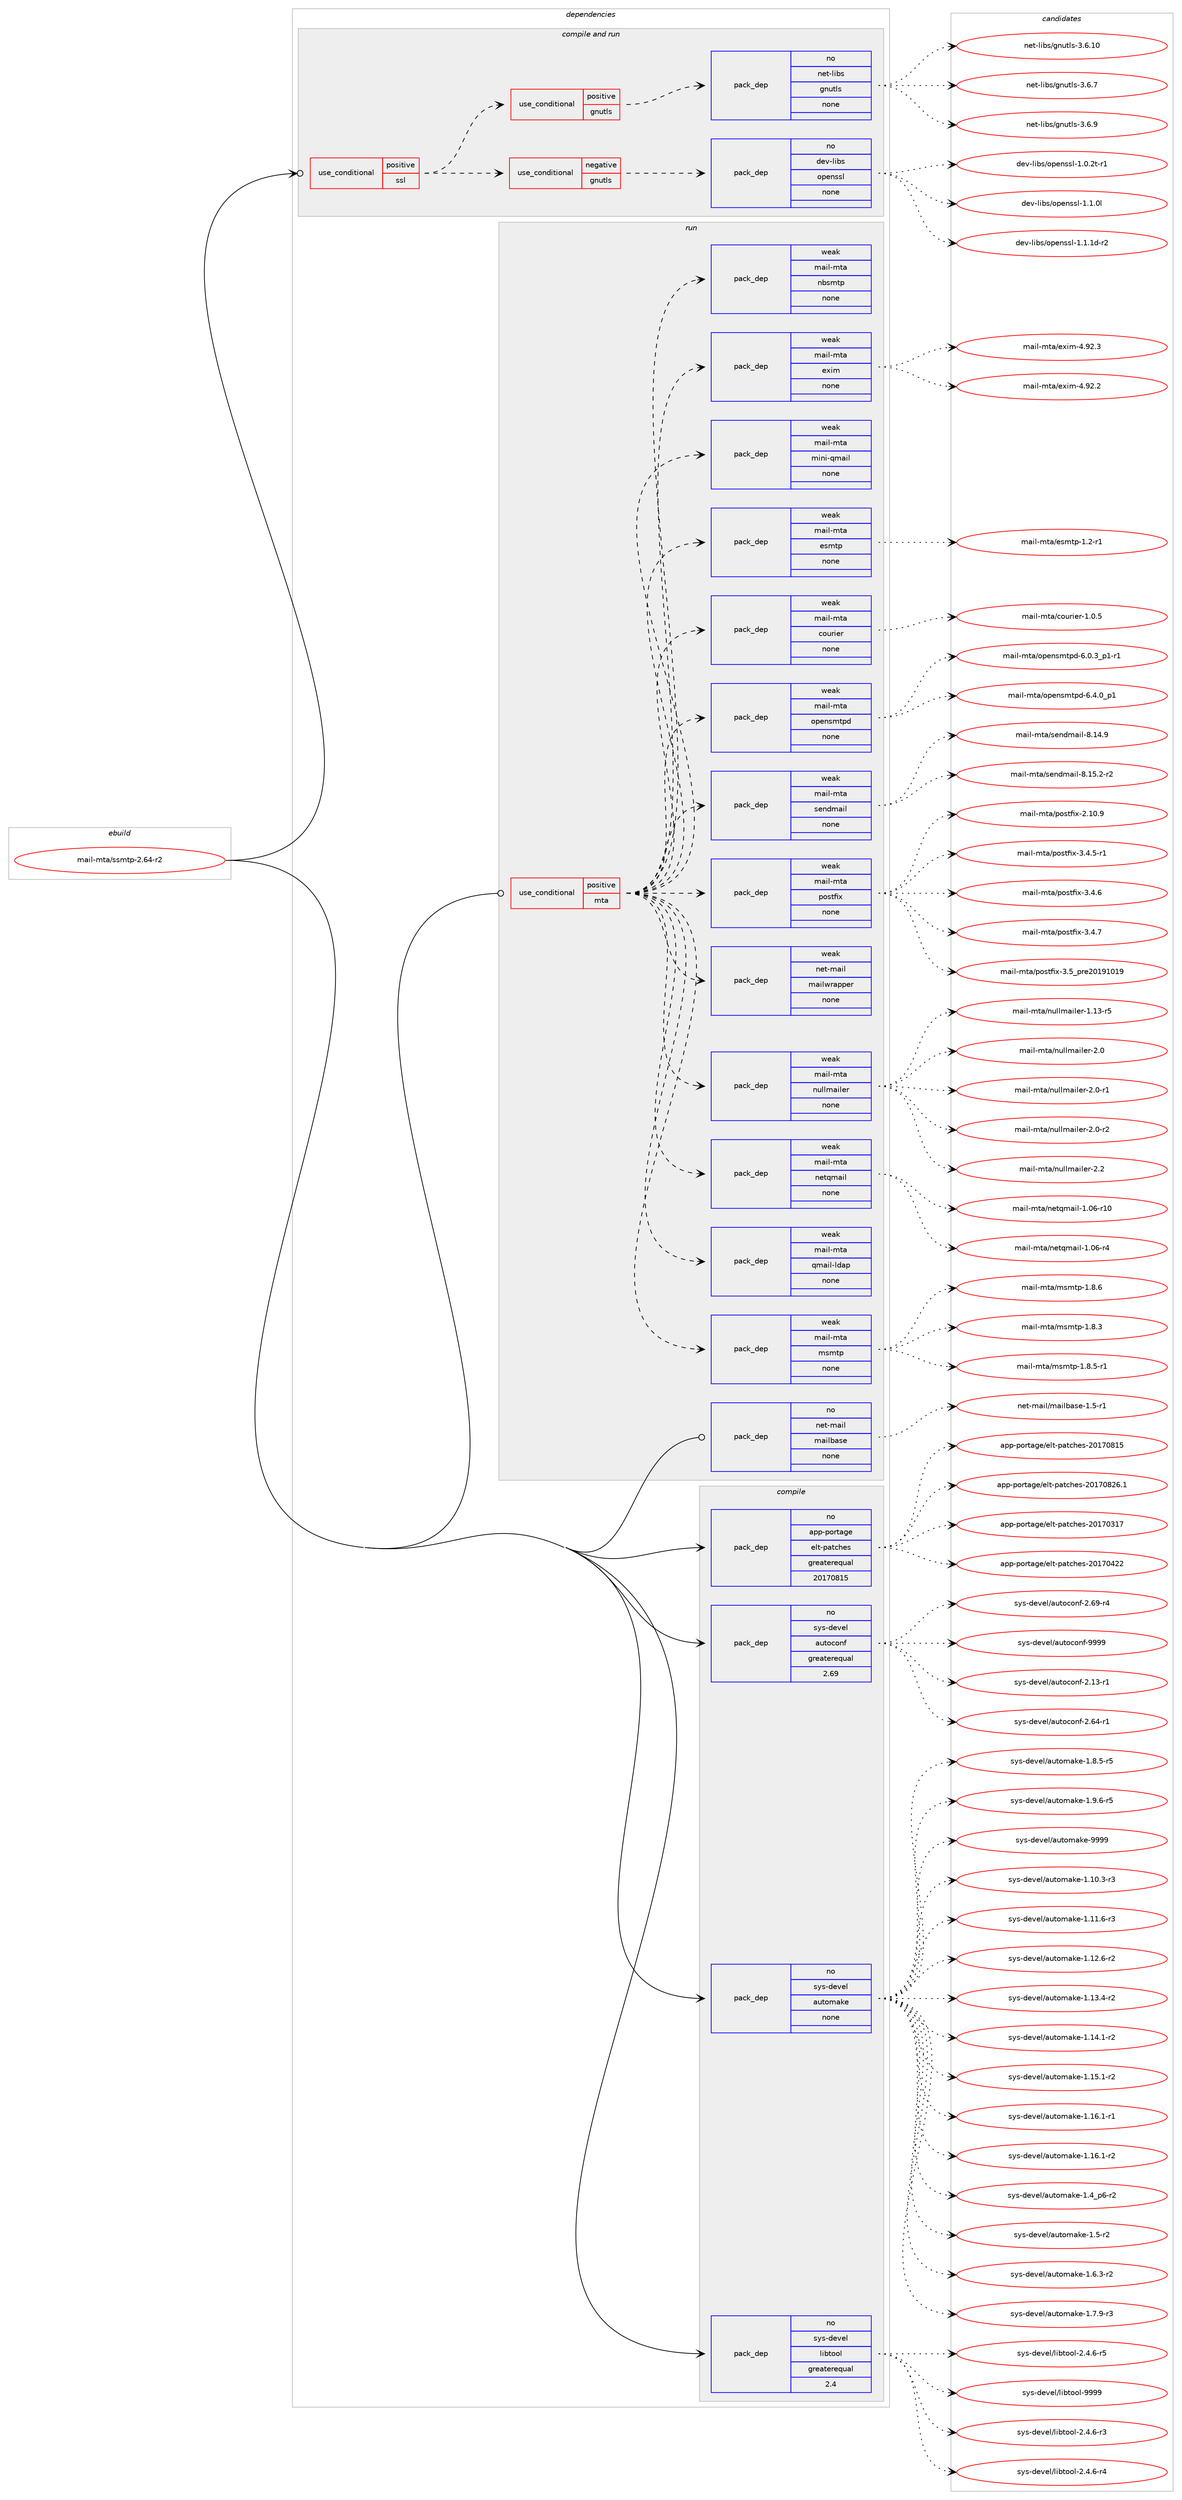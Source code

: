 digraph prolog {

# *************
# Graph options
# *************

newrank=true;
concentrate=true;
compound=true;
graph [rankdir=LR,fontname=Helvetica,fontsize=10,ranksep=1.5];#, ranksep=2.5, nodesep=0.2];
edge  [arrowhead=vee];
node  [fontname=Helvetica,fontsize=10];

# **********
# The ebuild
# **********

subgraph cluster_leftcol {
color=gray;
rank=same;
label=<<i>ebuild</i>>;
id [label="mail-mta/ssmtp-2.64-r2", color=red, width=4, href="../mail-mta/ssmtp-2.64-r2.svg"];
}

# ****************
# The dependencies
# ****************

subgraph cluster_midcol {
color=gray;
label=<<i>dependencies</i>>;
subgraph cluster_compile {
fillcolor="#eeeeee";
style=filled;
label=<<i>compile</i>>;
subgraph pack572237 {
dependency774423 [label=<<TABLE BORDER="0" CELLBORDER="1" CELLSPACING="0" CELLPADDING="4" WIDTH="220"><TR><TD ROWSPAN="6" CELLPADDING="30">pack_dep</TD></TR><TR><TD WIDTH="110">no</TD></TR><TR><TD>app-portage</TD></TR><TR><TD>elt-patches</TD></TR><TR><TD>greaterequal</TD></TR><TR><TD>20170815</TD></TR></TABLE>>, shape=none, color=blue];
}
id:e -> dependency774423:w [weight=20,style="solid",arrowhead="vee"];
subgraph pack572238 {
dependency774424 [label=<<TABLE BORDER="0" CELLBORDER="1" CELLSPACING="0" CELLPADDING="4" WIDTH="220"><TR><TD ROWSPAN="6" CELLPADDING="30">pack_dep</TD></TR><TR><TD WIDTH="110">no</TD></TR><TR><TD>sys-devel</TD></TR><TR><TD>autoconf</TD></TR><TR><TD>greaterequal</TD></TR><TR><TD>2.69</TD></TR></TABLE>>, shape=none, color=blue];
}
id:e -> dependency774424:w [weight=20,style="solid",arrowhead="vee"];
subgraph pack572239 {
dependency774425 [label=<<TABLE BORDER="0" CELLBORDER="1" CELLSPACING="0" CELLPADDING="4" WIDTH="220"><TR><TD ROWSPAN="6" CELLPADDING="30">pack_dep</TD></TR><TR><TD WIDTH="110">no</TD></TR><TR><TD>sys-devel</TD></TR><TR><TD>automake</TD></TR><TR><TD>none</TD></TR><TR><TD></TD></TR></TABLE>>, shape=none, color=blue];
}
id:e -> dependency774425:w [weight=20,style="solid",arrowhead="vee"];
subgraph pack572240 {
dependency774426 [label=<<TABLE BORDER="0" CELLBORDER="1" CELLSPACING="0" CELLPADDING="4" WIDTH="220"><TR><TD ROWSPAN="6" CELLPADDING="30">pack_dep</TD></TR><TR><TD WIDTH="110">no</TD></TR><TR><TD>sys-devel</TD></TR><TR><TD>libtool</TD></TR><TR><TD>greaterequal</TD></TR><TR><TD>2.4</TD></TR></TABLE>>, shape=none, color=blue];
}
id:e -> dependency774426:w [weight=20,style="solid",arrowhead="vee"];
}
subgraph cluster_compileandrun {
fillcolor="#eeeeee";
style=filled;
label=<<i>compile and run</i>>;
subgraph cond188765 {
dependency774427 [label=<<TABLE BORDER="0" CELLBORDER="1" CELLSPACING="0" CELLPADDING="4"><TR><TD ROWSPAN="3" CELLPADDING="10">use_conditional</TD></TR><TR><TD>positive</TD></TR><TR><TD>ssl</TD></TR></TABLE>>, shape=none, color=red];
subgraph cond188766 {
dependency774428 [label=<<TABLE BORDER="0" CELLBORDER="1" CELLSPACING="0" CELLPADDING="4"><TR><TD ROWSPAN="3" CELLPADDING="10">use_conditional</TD></TR><TR><TD>negative</TD></TR><TR><TD>gnutls</TD></TR></TABLE>>, shape=none, color=red];
subgraph pack572241 {
dependency774429 [label=<<TABLE BORDER="0" CELLBORDER="1" CELLSPACING="0" CELLPADDING="4" WIDTH="220"><TR><TD ROWSPAN="6" CELLPADDING="30">pack_dep</TD></TR><TR><TD WIDTH="110">no</TD></TR><TR><TD>dev-libs</TD></TR><TR><TD>openssl</TD></TR><TR><TD>none</TD></TR><TR><TD></TD></TR></TABLE>>, shape=none, color=blue];
}
dependency774428:e -> dependency774429:w [weight=20,style="dashed",arrowhead="vee"];
}
dependency774427:e -> dependency774428:w [weight=20,style="dashed",arrowhead="vee"];
subgraph cond188767 {
dependency774430 [label=<<TABLE BORDER="0" CELLBORDER="1" CELLSPACING="0" CELLPADDING="4"><TR><TD ROWSPAN="3" CELLPADDING="10">use_conditional</TD></TR><TR><TD>positive</TD></TR><TR><TD>gnutls</TD></TR></TABLE>>, shape=none, color=red];
subgraph pack572242 {
dependency774431 [label=<<TABLE BORDER="0" CELLBORDER="1" CELLSPACING="0" CELLPADDING="4" WIDTH="220"><TR><TD ROWSPAN="6" CELLPADDING="30">pack_dep</TD></TR><TR><TD WIDTH="110">no</TD></TR><TR><TD>net-libs</TD></TR><TR><TD>gnutls</TD></TR><TR><TD>none</TD></TR><TR><TD></TD></TR></TABLE>>, shape=none, color=blue];
}
dependency774430:e -> dependency774431:w [weight=20,style="dashed",arrowhead="vee"];
}
dependency774427:e -> dependency774430:w [weight=20,style="dashed",arrowhead="vee"];
}
id:e -> dependency774427:w [weight=20,style="solid",arrowhead="odotvee"];
}
subgraph cluster_run {
fillcolor="#eeeeee";
style=filled;
label=<<i>run</i>>;
subgraph cond188768 {
dependency774432 [label=<<TABLE BORDER="0" CELLBORDER="1" CELLSPACING="0" CELLPADDING="4"><TR><TD ROWSPAN="3" CELLPADDING="10">use_conditional</TD></TR><TR><TD>positive</TD></TR><TR><TD>mta</TD></TR></TABLE>>, shape=none, color=red];
subgraph pack572243 {
dependency774433 [label=<<TABLE BORDER="0" CELLBORDER="1" CELLSPACING="0" CELLPADDING="4" WIDTH="220"><TR><TD ROWSPAN="6" CELLPADDING="30">pack_dep</TD></TR><TR><TD WIDTH="110">weak</TD></TR><TR><TD>net-mail</TD></TR><TR><TD>mailwrapper</TD></TR><TR><TD>none</TD></TR><TR><TD></TD></TR></TABLE>>, shape=none, color=blue];
}
dependency774432:e -> dependency774433:w [weight=20,style="dashed",arrowhead="vee"];
subgraph pack572244 {
dependency774434 [label=<<TABLE BORDER="0" CELLBORDER="1" CELLSPACING="0" CELLPADDING="4" WIDTH="220"><TR><TD ROWSPAN="6" CELLPADDING="30">pack_dep</TD></TR><TR><TD WIDTH="110">weak</TD></TR><TR><TD>mail-mta</TD></TR><TR><TD>courier</TD></TR><TR><TD>none</TD></TR><TR><TD></TD></TR></TABLE>>, shape=none, color=blue];
}
dependency774432:e -> dependency774434:w [weight=20,style="dashed",arrowhead="vee"];
subgraph pack572245 {
dependency774435 [label=<<TABLE BORDER="0" CELLBORDER="1" CELLSPACING="0" CELLPADDING="4" WIDTH="220"><TR><TD ROWSPAN="6" CELLPADDING="30">pack_dep</TD></TR><TR><TD WIDTH="110">weak</TD></TR><TR><TD>mail-mta</TD></TR><TR><TD>esmtp</TD></TR><TR><TD>none</TD></TR><TR><TD></TD></TR></TABLE>>, shape=none, color=blue];
}
dependency774432:e -> dependency774435:w [weight=20,style="dashed",arrowhead="vee"];
subgraph pack572246 {
dependency774436 [label=<<TABLE BORDER="0" CELLBORDER="1" CELLSPACING="0" CELLPADDING="4" WIDTH="220"><TR><TD ROWSPAN="6" CELLPADDING="30">pack_dep</TD></TR><TR><TD WIDTH="110">weak</TD></TR><TR><TD>mail-mta</TD></TR><TR><TD>exim</TD></TR><TR><TD>none</TD></TR><TR><TD></TD></TR></TABLE>>, shape=none, color=blue];
}
dependency774432:e -> dependency774436:w [weight=20,style="dashed",arrowhead="vee"];
subgraph pack572247 {
dependency774437 [label=<<TABLE BORDER="0" CELLBORDER="1" CELLSPACING="0" CELLPADDING="4" WIDTH="220"><TR><TD ROWSPAN="6" CELLPADDING="30">pack_dep</TD></TR><TR><TD WIDTH="110">weak</TD></TR><TR><TD>mail-mta</TD></TR><TR><TD>mini-qmail</TD></TR><TR><TD>none</TD></TR><TR><TD></TD></TR></TABLE>>, shape=none, color=blue];
}
dependency774432:e -> dependency774437:w [weight=20,style="dashed",arrowhead="vee"];
subgraph pack572248 {
dependency774438 [label=<<TABLE BORDER="0" CELLBORDER="1" CELLSPACING="0" CELLPADDING="4" WIDTH="220"><TR><TD ROWSPAN="6" CELLPADDING="30">pack_dep</TD></TR><TR><TD WIDTH="110">weak</TD></TR><TR><TD>mail-mta</TD></TR><TR><TD>msmtp</TD></TR><TR><TD>none</TD></TR><TR><TD></TD></TR></TABLE>>, shape=none, color=blue];
}
dependency774432:e -> dependency774438:w [weight=20,style="dashed",arrowhead="vee"];
subgraph pack572249 {
dependency774439 [label=<<TABLE BORDER="0" CELLBORDER="1" CELLSPACING="0" CELLPADDING="4" WIDTH="220"><TR><TD ROWSPAN="6" CELLPADDING="30">pack_dep</TD></TR><TR><TD WIDTH="110">weak</TD></TR><TR><TD>mail-mta</TD></TR><TR><TD>nbsmtp</TD></TR><TR><TD>none</TD></TR><TR><TD></TD></TR></TABLE>>, shape=none, color=blue];
}
dependency774432:e -> dependency774439:w [weight=20,style="dashed",arrowhead="vee"];
subgraph pack572250 {
dependency774440 [label=<<TABLE BORDER="0" CELLBORDER="1" CELLSPACING="0" CELLPADDING="4" WIDTH="220"><TR><TD ROWSPAN="6" CELLPADDING="30">pack_dep</TD></TR><TR><TD WIDTH="110">weak</TD></TR><TR><TD>mail-mta</TD></TR><TR><TD>netqmail</TD></TR><TR><TD>none</TD></TR><TR><TD></TD></TR></TABLE>>, shape=none, color=blue];
}
dependency774432:e -> dependency774440:w [weight=20,style="dashed",arrowhead="vee"];
subgraph pack572251 {
dependency774441 [label=<<TABLE BORDER="0" CELLBORDER="1" CELLSPACING="0" CELLPADDING="4" WIDTH="220"><TR><TD ROWSPAN="6" CELLPADDING="30">pack_dep</TD></TR><TR><TD WIDTH="110">weak</TD></TR><TR><TD>mail-mta</TD></TR><TR><TD>nullmailer</TD></TR><TR><TD>none</TD></TR><TR><TD></TD></TR></TABLE>>, shape=none, color=blue];
}
dependency774432:e -> dependency774441:w [weight=20,style="dashed",arrowhead="vee"];
subgraph pack572252 {
dependency774442 [label=<<TABLE BORDER="0" CELLBORDER="1" CELLSPACING="0" CELLPADDING="4" WIDTH="220"><TR><TD ROWSPAN="6" CELLPADDING="30">pack_dep</TD></TR><TR><TD WIDTH="110">weak</TD></TR><TR><TD>mail-mta</TD></TR><TR><TD>postfix</TD></TR><TR><TD>none</TD></TR><TR><TD></TD></TR></TABLE>>, shape=none, color=blue];
}
dependency774432:e -> dependency774442:w [weight=20,style="dashed",arrowhead="vee"];
subgraph pack572253 {
dependency774443 [label=<<TABLE BORDER="0" CELLBORDER="1" CELLSPACING="0" CELLPADDING="4" WIDTH="220"><TR><TD ROWSPAN="6" CELLPADDING="30">pack_dep</TD></TR><TR><TD WIDTH="110">weak</TD></TR><TR><TD>mail-mta</TD></TR><TR><TD>qmail-ldap</TD></TR><TR><TD>none</TD></TR><TR><TD></TD></TR></TABLE>>, shape=none, color=blue];
}
dependency774432:e -> dependency774443:w [weight=20,style="dashed",arrowhead="vee"];
subgraph pack572254 {
dependency774444 [label=<<TABLE BORDER="0" CELLBORDER="1" CELLSPACING="0" CELLPADDING="4" WIDTH="220"><TR><TD ROWSPAN="6" CELLPADDING="30">pack_dep</TD></TR><TR><TD WIDTH="110">weak</TD></TR><TR><TD>mail-mta</TD></TR><TR><TD>sendmail</TD></TR><TR><TD>none</TD></TR><TR><TD></TD></TR></TABLE>>, shape=none, color=blue];
}
dependency774432:e -> dependency774444:w [weight=20,style="dashed",arrowhead="vee"];
subgraph pack572255 {
dependency774445 [label=<<TABLE BORDER="0" CELLBORDER="1" CELLSPACING="0" CELLPADDING="4" WIDTH="220"><TR><TD ROWSPAN="6" CELLPADDING="30">pack_dep</TD></TR><TR><TD WIDTH="110">weak</TD></TR><TR><TD>mail-mta</TD></TR><TR><TD>opensmtpd</TD></TR><TR><TD>none</TD></TR><TR><TD></TD></TR></TABLE>>, shape=none, color=blue];
}
dependency774432:e -> dependency774445:w [weight=20,style="dashed",arrowhead="vee"];
}
id:e -> dependency774432:w [weight=20,style="solid",arrowhead="odot"];
subgraph pack572256 {
dependency774446 [label=<<TABLE BORDER="0" CELLBORDER="1" CELLSPACING="0" CELLPADDING="4" WIDTH="220"><TR><TD ROWSPAN="6" CELLPADDING="30">pack_dep</TD></TR><TR><TD WIDTH="110">no</TD></TR><TR><TD>net-mail</TD></TR><TR><TD>mailbase</TD></TR><TR><TD>none</TD></TR><TR><TD></TD></TR></TABLE>>, shape=none, color=blue];
}
id:e -> dependency774446:w [weight=20,style="solid",arrowhead="odot"];
}
}

# **************
# The candidates
# **************

subgraph cluster_choices {
rank=same;
color=gray;
label=<<i>candidates</i>>;

subgraph choice572237 {
color=black;
nodesep=1;
choice97112112451121111141169710310147101108116451129711699104101115455048495548514955 [label="app-portage/elt-patches-20170317", color=red, width=4,href="../app-portage/elt-patches-20170317.svg"];
choice97112112451121111141169710310147101108116451129711699104101115455048495548525050 [label="app-portage/elt-patches-20170422", color=red, width=4,href="../app-portage/elt-patches-20170422.svg"];
choice97112112451121111141169710310147101108116451129711699104101115455048495548564953 [label="app-portage/elt-patches-20170815", color=red, width=4,href="../app-portage/elt-patches-20170815.svg"];
choice971121124511211111411697103101471011081164511297116991041011154550484955485650544649 [label="app-portage/elt-patches-20170826.1", color=red, width=4,href="../app-portage/elt-patches-20170826.1.svg"];
dependency774423:e -> choice97112112451121111141169710310147101108116451129711699104101115455048495548514955:w [style=dotted,weight="100"];
dependency774423:e -> choice97112112451121111141169710310147101108116451129711699104101115455048495548525050:w [style=dotted,weight="100"];
dependency774423:e -> choice97112112451121111141169710310147101108116451129711699104101115455048495548564953:w [style=dotted,weight="100"];
dependency774423:e -> choice971121124511211111411697103101471011081164511297116991041011154550484955485650544649:w [style=dotted,weight="100"];
}
subgraph choice572238 {
color=black;
nodesep=1;
choice1151211154510010111810110847971171161119911111010245504649514511449 [label="sys-devel/autoconf-2.13-r1", color=red, width=4,href="../sys-devel/autoconf-2.13-r1.svg"];
choice1151211154510010111810110847971171161119911111010245504654524511449 [label="sys-devel/autoconf-2.64-r1", color=red, width=4,href="../sys-devel/autoconf-2.64-r1.svg"];
choice1151211154510010111810110847971171161119911111010245504654574511452 [label="sys-devel/autoconf-2.69-r4", color=red, width=4,href="../sys-devel/autoconf-2.69-r4.svg"];
choice115121115451001011181011084797117116111991111101024557575757 [label="sys-devel/autoconf-9999", color=red, width=4,href="../sys-devel/autoconf-9999.svg"];
dependency774424:e -> choice1151211154510010111810110847971171161119911111010245504649514511449:w [style=dotted,weight="100"];
dependency774424:e -> choice1151211154510010111810110847971171161119911111010245504654524511449:w [style=dotted,weight="100"];
dependency774424:e -> choice1151211154510010111810110847971171161119911111010245504654574511452:w [style=dotted,weight="100"];
dependency774424:e -> choice115121115451001011181011084797117116111991111101024557575757:w [style=dotted,weight="100"];
}
subgraph choice572239 {
color=black;
nodesep=1;
choice11512111545100101118101108479711711611110997107101454946494846514511451 [label="sys-devel/automake-1.10.3-r3", color=red, width=4,href="../sys-devel/automake-1.10.3-r3.svg"];
choice11512111545100101118101108479711711611110997107101454946494946544511451 [label="sys-devel/automake-1.11.6-r3", color=red, width=4,href="../sys-devel/automake-1.11.6-r3.svg"];
choice11512111545100101118101108479711711611110997107101454946495046544511450 [label="sys-devel/automake-1.12.6-r2", color=red, width=4,href="../sys-devel/automake-1.12.6-r2.svg"];
choice11512111545100101118101108479711711611110997107101454946495146524511450 [label="sys-devel/automake-1.13.4-r2", color=red, width=4,href="../sys-devel/automake-1.13.4-r2.svg"];
choice11512111545100101118101108479711711611110997107101454946495246494511450 [label="sys-devel/automake-1.14.1-r2", color=red, width=4,href="../sys-devel/automake-1.14.1-r2.svg"];
choice11512111545100101118101108479711711611110997107101454946495346494511450 [label="sys-devel/automake-1.15.1-r2", color=red, width=4,href="../sys-devel/automake-1.15.1-r2.svg"];
choice11512111545100101118101108479711711611110997107101454946495446494511449 [label="sys-devel/automake-1.16.1-r1", color=red, width=4,href="../sys-devel/automake-1.16.1-r1.svg"];
choice11512111545100101118101108479711711611110997107101454946495446494511450 [label="sys-devel/automake-1.16.1-r2", color=red, width=4,href="../sys-devel/automake-1.16.1-r2.svg"];
choice115121115451001011181011084797117116111109971071014549465295112544511450 [label="sys-devel/automake-1.4_p6-r2", color=red, width=4,href="../sys-devel/automake-1.4_p6-r2.svg"];
choice11512111545100101118101108479711711611110997107101454946534511450 [label="sys-devel/automake-1.5-r2", color=red, width=4,href="../sys-devel/automake-1.5-r2.svg"];
choice115121115451001011181011084797117116111109971071014549465446514511450 [label="sys-devel/automake-1.6.3-r2", color=red, width=4,href="../sys-devel/automake-1.6.3-r2.svg"];
choice115121115451001011181011084797117116111109971071014549465546574511451 [label="sys-devel/automake-1.7.9-r3", color=red, width=4,href="../sys-devel/automake-1.7.9-r3.svg"];
choice115121115451001011181011084797117116111109971071014549465646534511453 [label="sys-devel/automake-1.8.5-r5", color=red, width=4,href="../sys-devel/automake-1.8.5-r5.svg"];
choice115121115451001011181011084797117116111109971071014549465746544511453 [label="sys-devel/automake-1.9.6-r5", color=red, width=4,href="../sys-devel/automake-1.9.6-r5.svg"];
choice115121115451001011181011084797117116111109971071014557575757 [label="sys-devel/automake-9999", color=red, width=4,href="../sys-devel/automake-9999.svg"];
dependency774425:e -> choice11512111545100101118101108479711711611110997107101454946494846514511451:w [style=dotted,weight="100"];
dependency774425:e -> choice11512111545100101118101108479711711611110997107101454946494946544511451:w [style=dotted,weight="100"];
dependency774425:e -> choice11512111545100101118101108479711711611110997107101454946495046544511450:w [style=dotted,weight="100"];
dependency774425:e -> choice11512111545100101118101108479711711611110997107101454946495146524511450:w [style=dotted,weight="100"];
dependency774425:e -> choice11512111545100101118101108479711711611110997107101454946495246494511450:w [style=dotted,weight="100"];
dependency774425:e -> choice11512111545100101118101108479711711611110997107101454946495346494511450:w [style=dotted,weight="100"];
dependency774425:e -> choice11512111545100101118101108479711711611110997107101454946495446494511449:w [style=dotted,weight="100"];
dependency774425:e -> choice11512111545100101118101108479711711611110997107101454946495446494511450:w [style=dotted,weight="100"];
dependency774425:e -> choice115121115451001011181011084797117116111109971071014549465295112544511450:w [style=dotted,weight="100"];
dependency774425:e -> choice11512111545100101118101108479711711611110997107101454946534511450:w [style=dotted,weight="100"];
dependency774425:e -> choice115121115451001011181011084797117116111109971071014549465446514511450:w [style=dotted,weight="100"];
dependency774425:e -> choice115121115451001011181011084797117116111109971071014549465546574511451:w [style=dotted,weight="100"];
dependency774425:e -> choice115121115451001011181011084797117116111109971071014549465646534511453:w [style=dotted,weight="100"];
dependency774425:e -> choice115121115451001011181011084797117116111109971071014549465746544511453:w [style=dotted,weight="100"];
dependency774425:e -> choice115121115451001011181011084797117116111109971071014557575757:w [style=dotted,weight="100"];
}
subgraph choice572240 {
color=black;
nodesep=1;
choice1151211154510010111810110847108105981161111111084550465246544511451 [label="sys-devel/libtool-2.4.6-r3", color=red, width=4,href="../sys-devel/libtool-2.4.6-r3.svg"];
choice1151211154510010111810110847108105981161111111084550465246544511452 [label="sys-devel/libtool-2.4.6-r4", color=red, width=4,href="../sys-devel/libtool-2.4.6-r4.svg"];
choice1151211154510010111810110847108105981161111111084550465246544511453 [label="sys-devel/libtool-2.4.6-r5", color=red, width=4,href="../sys-devel/libtool-2.4.6-r5.svg"];
choice1151211154510010111810110847108105981161111111084557575757 [label="sys-devel/libtool-9999", color=red, width=4,href="../sys-devel/libtool-9999.svg"];
dependency774426:e -> choice1151211154510010111810110847108105981161111111084550465246544511451:w [style=dotted,weight="100"];
dependency774426:e -> choice1151211154510010111810110847108105981161111111084550465246544511452:w [style=dotted,weight="100"];
dependency774426:e -> choice1151211154510010111810110847108105981161111111084550465246544511453:w [style=dotted,weight="100"];
dependency774426:e -> choice1151211154510010111810110847108105981161111111084557575757:w [style=dotted,weight="100"];
}
subgraph choice572241 {
color=black;
nodesep=1;
choice1001011184510810598115471111121011101151151084549464846501164511449 [label="dev-libs/openssl-1.0.2t-r1", color=red, width=4,href="../dev-libs/openssl-1.0.2t-r1.svg"];
choice100101118451081059811547111112101110115115108454946494648108 [label="dev-libs/openssl-1.1.0l", color=red, width=4,href="../dev-libs/openssl-1.1.0l.svg"];
choice1001011184510810598115471111121011101151151084549464946491004511450 [label="dev-libs/openssl-1.1.1d-r2", color=red, width=4,href="../dev-libs/openssl-1.1.1d-r2.svg"];
dependency774429:e -> choice1001011184510810598115471111121011101151151084549464846501164511449:w [style=dotted,weight="100"];
dependency774429:e -> choice100101118451081059811547111112101110115115108454946494648108:w [style=dotted,weight="100"];
dependency774429:e -> choice1001011184510810598115471111121011101151151084549464946491004511450:w [style=dotted,weight="100"];
}
subgraph choice572242 {
color=black;
nodesep=1;
choice11010111645108105981154710311011711610811545514654464948 [label="net-libs/gnutls-3.6.10", color=red, width=4,href="../net-libs/gnutls-3.6.10.svg"];
choice110101116451081059811547103110117116108115455146544655 [label="net-libs/gnutls-3.6.7", color=red, width=4,href="../net-libs/gnutls-3.6.7.svg"];
choice110101116451081059811547103110117116108115455146544657 [label="net-libs/gnutls-3.6.9", color=red, width=4,href="../net-libs/gnutls-3.6.9.svg"];
dependency774431:e -> choice11010111645108105981154710311011711610811545514654464948:w [style=dotted,weight="100"];
dependency774431:e -> choice110101116451081059811547103110117116108115455146544655:w [style=dotted,weight="100"];
dependency774431:e -> choice110101116451081059811547103110117116108115455146544657:w [style=dotted,weight="100"];
}
subgraph choice572243 {
color=black;
nodesep=1;
}
subgraph choice572244 {
color=black;
nodesep=1;
choice1099710510845109116974799111117114105101114454946484653 [label="mail-mta/courier-1.0.5", color=red, width=4,href="../mail-mta/courier-1.0.5.svg"];
dependency774434:e -> choice1099710510845109116974799111117114105101114454946484653:w [style=dotted,weight="100"];
}
subgraph choice572245 {
color=black;
nodesep=1;
choice10997105108451091169747101115109116112454946504511449 [label="mail-mta/esmtp-1.2-r1", color=red, width=4,href="../mail-mta/esmtp-1.2-r1.svg"];
dependency774435:e -> choice10997105108451091169747101115109116112454946504511449:w [style=dotted,weight="100"];
}
subgraph choice572246 {
color=black;
nodesep=1;
choice1099710510845109116974710112010510945524657504650 [label="mail-mta/exim-4.92.2", color=red, width=4,href="../mail-mta/exim-4.92.2.svg"];
choice1099710510845109116974710112010510945524657504651 [label="mail-mta/exim-4.92.3", color=red, width=4,href="../mail-mta/exim-4.92.3.svg"];
dependency774436:e -> choice1099710510845109116974710112010510945524657504650:w [style=dotted,weight="100"];
dependency774436:e -> choice1099710510845109116974710112010510945524657504651:w [style=dotted,weight="100"];
}
subgraph choice572247 {
color=black;
nodesep=1;
}
subgraph choice572248 {
color=black;
nodesep=1;
choice10997105108451091169747109115109116112454946564651 [label="mail-mta/msmtp-1.8.3", color=red, width=4,href="../mail-mta/msmtp-1.8.3.svg"];
choice109971051084510911697471091151091161124549465646534511449 [label="mail-mta/msmtp-1.8.5-r1", color=red, width=4,href="../mail-mta/msmtp-1.8.5-r1.svg"];
choice10997105108451091169747109115109116112454946564654 [label="mail-mta/msmtp-1.8.6", color=red, width=4,href="../mail-mta/msmtp-1.8.6.svg"];
dependency774438:e -> choice10997105108451091169747109115109116112454946564651:w [style=dotted,weight="100"];
dependency774438:e -> choice109971051084510911697471091151091161124549465646534511449:w [style=dotted,weight="100"];
dependency774438:e -> choice10997105108451091169747109115109116112454946564654:w [style=dotted,weight="100"];
}
subgraph choice572249 {
color=black;
nodesep=1;
}
subgraph choice572250 {
color=black;
nodesep=1;
choice10997105108451091169747110101116113109971051084549464854451144948 [label="mail-mta/netqmail-1.06-r10", color=red, width=4,href="../mail-mta/netqmail-1.06-r10.svg"];
choice109971051084510911697471101011161131099710510845494648544511452 [label="mail-mta/netqmail-1.06-r4", color=red, width=4,href="../mail-mta/netqmail-1.06-r4.svg"];
dependency774440:e -> choice10997105108451091169747110101116113109971051084549464854451144948:w [style=dotted,weight="100"];
dependency774440:e -> choice109971051084510911697471101011161131099710510845494648544511452:w [style=dotted,weight="100"];
}
subgraph choice572251 {
color=black;
nodesep=1;
choice109971051084510911697471101171081081099710510810111445494649514511453 [label="mail-mta/nullmailer-1.13-r5", color=red, width=4,href="../mail-mta/nullmailer-1.13-r5.svg"];
choice109971051084510911697471101171081081099710510810111445504648 [label="mail-mta/nullmailer-2.0", color=red, width=4,href="../mail-mta/nullmailer-2.0.svg"];
choice1099710510845109116974711011710810810997105108101114455046484511449 [label="mail-mta/nullmailer-2.0-r1", color=red, width=4,href="../mail-mta/nullmailer-2.0-r1.svg"];
choice1099710510845109116974711011710810810997105108101114455046484511450 [label="mail-mta/nullmailer-2.0-r2", color=red, width=4,href="../mail-mta/nullmailer-2.0-r2.svg"];
choice109971051084510911697471101171081081099710510810111445504650 [label="mail-mta/nullmailer-2.2", color=red, width=4,href="../mail-mta/nullmailer-2.2.svg"];
dependency774441:e -> choice109971051084510911697471101171081081099710510810111445494649514511453:w [style=dotted,weight="100"];
dependency774441:e -> choice109971051084510911697471101171081081099710510810111445504648:w [style=dotted,weight="100"];
dependency774441:e -> choice1099710510845109116974711011710810810997105108101114455046484511449:w [style=dotted,weight="100"];
dependency774441:e -> choice1099710510845109116974711011710810810997105108101114455046484511450:w [style=dotted,weight="100"];
dependency774441:e -> choice109971051084510911697471101171081081099710510810111445504650:w [style=dotted,weight="100"];
}
subgraph choice572252 {
color=black;
nodesep=1;
choice1099710510845109116974711211111511610210512045504649484657 [label="mail-mta/postfix-2.10.9", color=red, width=4,href="../mail-mta/postfix-2.10.9.svg"];
choice109971051084510911697471121111151161021051204551465246534511449 [label="mail-mta/postfix-3.4.5-r1", color=red, width=4,href="../mail-mta/postfix-3.4.5-r1.svg"];
choice10997105108451091169747112111115116102105120455146524654 [label="mail-mta/postfix-3.4.6", color=red, width=4,href="../mail-mta/postfix-3.4.6.svg"];
choice10997105108451091169747112111115116102105120455146524655 [label="mail-mta/postfix-3.4.7", color=red, width=4,href="../mail-mta/postfix-3.4.7.svg"];
choice1099710510845109116974711211111511610210512045514653951121141015048495749484957 [label="mail-mta/postfix-3.5_pre20191019", color=red, width=4,href="../mail-mta/postfix-3.5_pre20191019.svg"];
dependency774442:e -> choice1099710510845109116974711211111511610210512045504649484657:w [style=dotted,weight="100"];
dependency774442:e -> choice109971051084510911697471121111151161021051204551465246534511449:w [style=dotted,weight="100"];
dependency774442:e -> choice10997105108451091169747112111115116102105120455146524654:w [style=dotted,weight="100"];
dependency774442:e -> choice10997105108451091169747112111115116102105120455146524655:w [style=dotted,weight="100"];
dependency774442:e -> choice1099710510845109116974711211111511610210512045514653951121141015048495749484957:w [style=dotted,weight="100"];
}
subgraph choice572253 {
color=black;
nodesep=1;
}
subgraph choice572254 {
color=black;
nodesep=1;
choice109971051084510911697471151011101001099710510845564649524657 [label="mail-mta/sendmail-8.14.9", color=red, width=4,href="../mail-mta/sendmail-8.14.9.svg"];
choice1099710510845109116974711510111010010997105108455646495346504511450 [label="mail-mta/sendmail-8.15.2-r2", color=red, width=4,href="../mail-mta/sendmail-8.15.2-r2.svg"];
dependency774444:e -> choice109971051084510911697471151011101001099710510845564649524657:w [style=dotted,weight="100"];
dependency774444:e -> choice1099710510845109116974711510111010010997105108455646495346504511450:w [style=dotted,weight="100"];
}
subgraph choice572255 {
color=black;
nodesep=1;
choice1099710510845109116974711111210111011510911611210045544648465195112494511449 [label="mail-mta/opensmtpd-6.0.3_p1-r1", color=red, width=4,href="../mail-mta/opensmtpd-6.0.3_p1-r1.svg"];
choice109971051084510911697471111121011101151091161121004554465246489511249 [label="mail-mta/opensmtpd-6.4.0_p1", color=red, width=4,href="../mail-mta/opensmtpd-6.4.0_p1.svg"];
dependency774445:e -> choice1099710510845109116974711111210111011510911611210045544648465195112494511449:w [style=dotted,weight="100"];
dependency774445:e -> choice109971051084510911697471111121011101151091161121004554465246489511249:w [style=dotted,weight="100"];
}
subgraph choice572256 {
color=black;
nodesep=1;
choice110101116451099710510847109971051089897115101454946534511449 [label="net-mail/mailbase-1.5-r1", color=red, width=4,href="../net-mail/mailbase-1.5-r1.svg"];
dependency774446:e -> choice110101116451099710510847109971051089897115101454946534511449:w [style=dotted,weight="100"];
}
}

}
